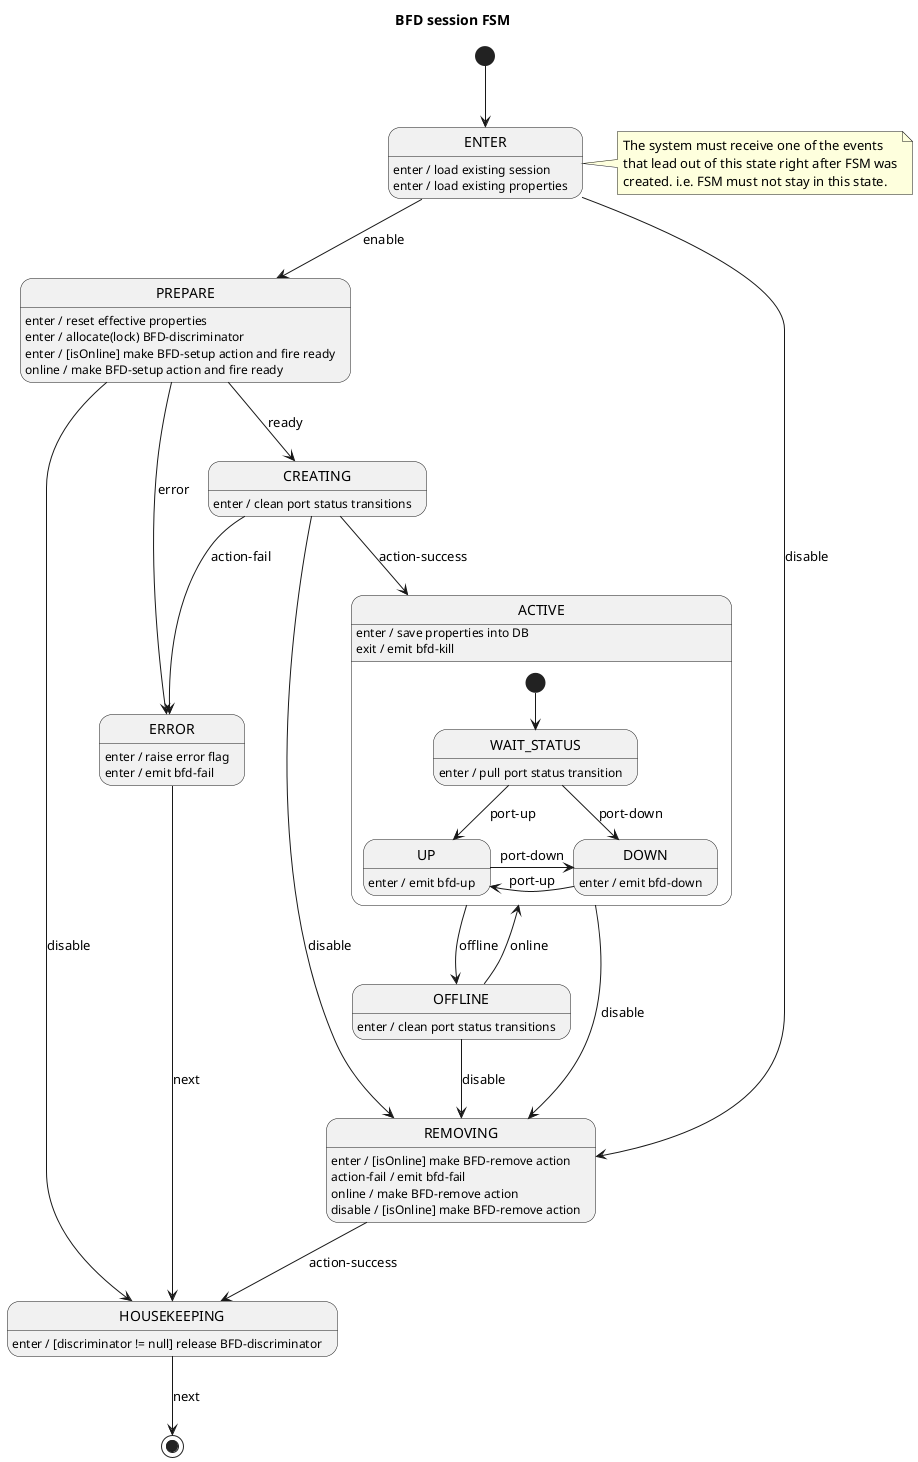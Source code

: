Internal data
* BfdSessionData
* BFD discriminator
* effective properties
* action
* error flag

Internal signals
* action-success
* action-fail
* ready

Input signals
* online
* offline
* port-up
* port-down
* enable (ISL-FSM)
* disable (ISL-FSM)
* speaker-response

Output signals
* bfd-up
* bfd-down
* bfd-fail
* bfd-kill

@startuml bfd-port-FSM
title BFD session FSM

[*] --> ENTER
note right of ENTER
    The system must receive one of the events
    that lead out of this state right after FSM was
    created. i.e. FSM must not stay in this state.
end note

ENTER : enter / load existing session
ENTER : enter / load existing properties
ENTER --> PREPARE : enable
ENTER --> REMOVING : disable

PREPARE : enter / reset effective properties
PREPARE : enter / allocate(lock) BFD-discriminator
PREPARE : enter / [isOnline] make BFD-setup action and fire ready
PREPARE --> CREATING : ready
PREPARE --> HOUSEKEEPING : disable
PREPARE --> ERROR : error
PREPARE : online / make BFD-setup action and fire ready

CREATING : enter / clean port status transitions
CREATING --> ACTIVE : action-success
CREATING --> ERROR : action-fail
CREATING --> REMOVING : disable

ACTIVE : enter / save properties into DB
state ACTIVE {
    [*] --> WAIT_STATUS

    WAIT_STATUS : enter / pull port status transition
    WAIT_STATUS --> UP : port-up
    WAIT_STATUS --> DOWN : port-down

    UP -r-> DOWN : port-down
    UP : enter / emit bfd-up

    DOWN -l-> UP : port-up
    DOWN : enter / emit bfd-down
}
ACTIVE --> REMOVING : disable
ACTIVE --> OFFLINE : offline
ACTIVE : exit / emit bfd-kill

OFFLINE : enter / clean port status transitions
OFFLINE --> ACTIVE : online
OFFLINE --> REMOVING : disable

REMOVING : enter / [isOnline] make BFD-remove action
REMOVING --> HOUSEKEEPING : action-success
REMOVING : action-fail / emit bfd-fail
REMOVING : online / make BFD-remove action
REMOVING : disable / [isOnline] make BFD-remove action

ERROR : enter / raise error flag
ERROR : enter / emit bfd-fail
ERROR --> HOUSEKEEPING : next

HOUSEKEEPING : enter / [discriminator != null] release BFD-discriminator
HOUSEKEEPING --> [*] : next

@enduml
